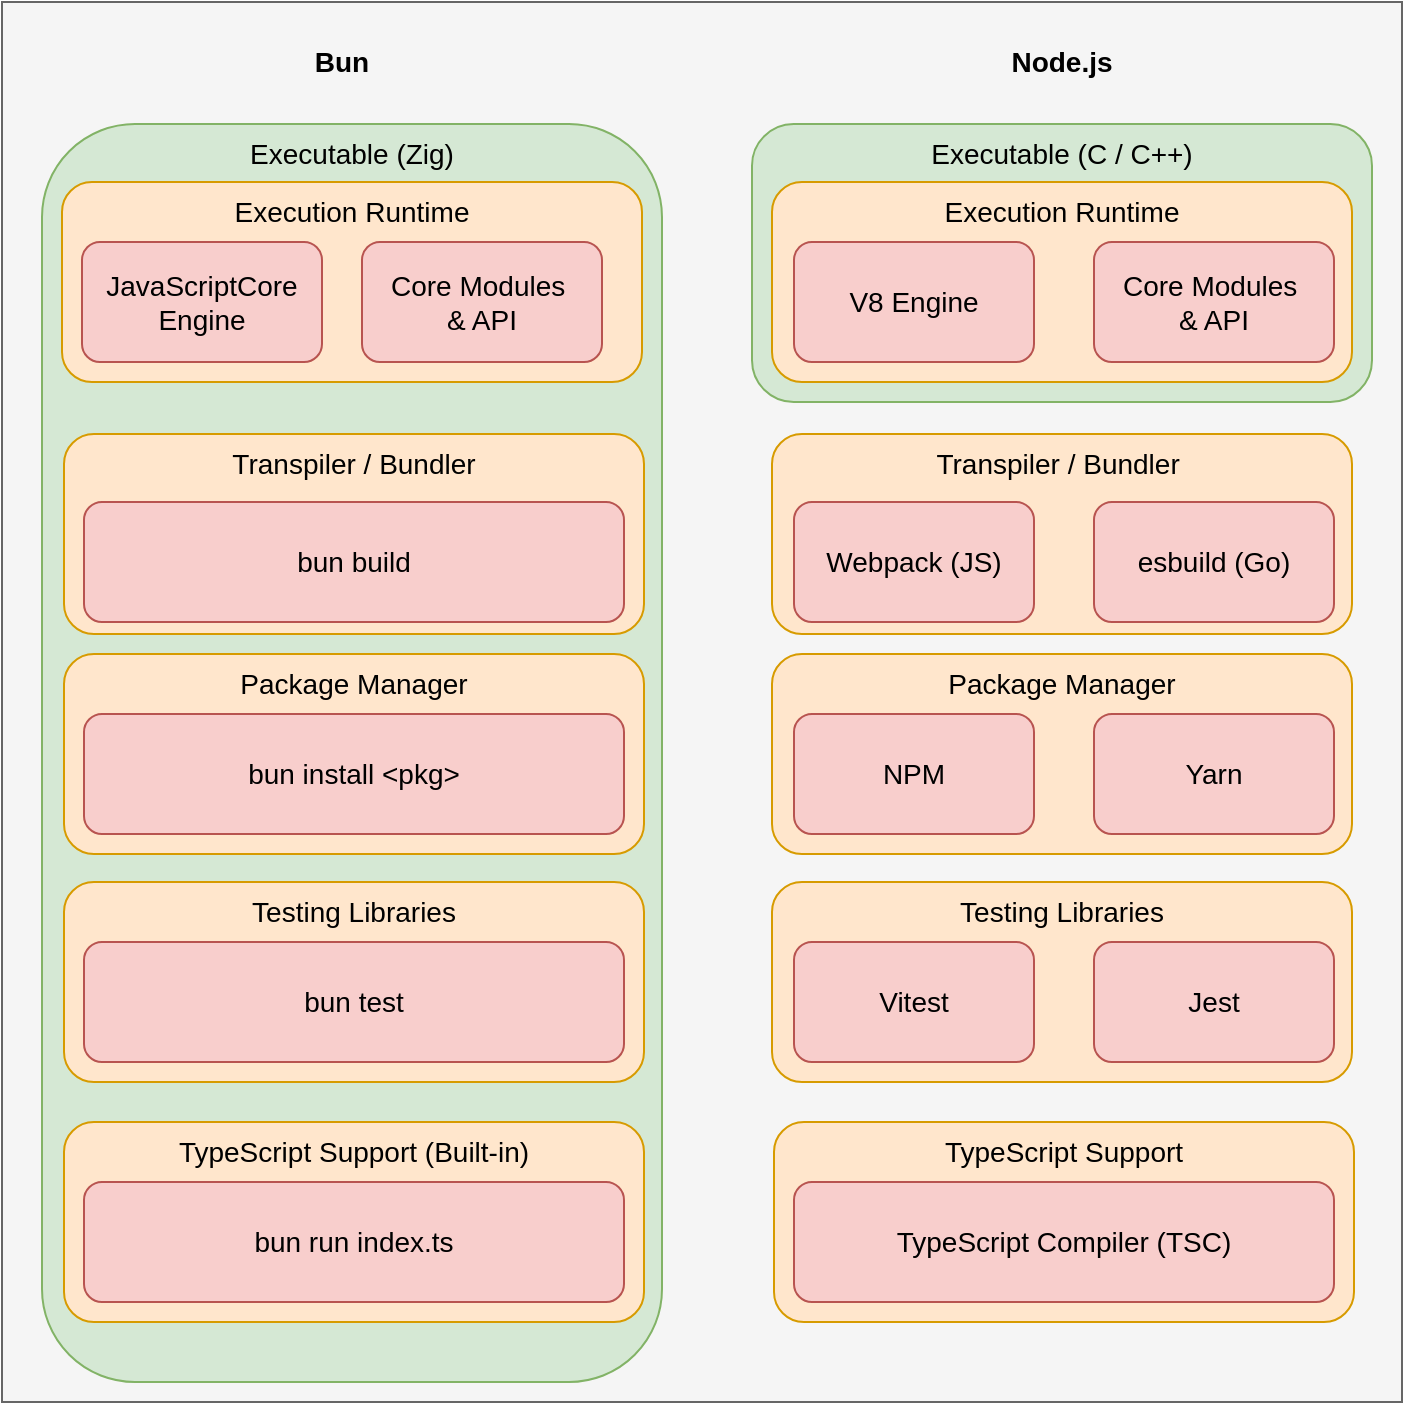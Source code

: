 <mxfile version="22.1.5" type="device">
  <diagram name="Seite-1" id="uDOMQ9eLK_1JoX8pW16U">
    <mxGraphModel dx="2216" dy="767" grid="1" gridSize="10" guides="1" tooltips="1" connect="1" arrows="1" fold="1" page="1" pageScale="1" pageWidth="827" pageHeight="1169" math="0" shadow="0">
      <root>
        <mxCell id="0" />
        <mxCell id="1" parent="0" />
        <mxCell id="QrnV6IS9a15yOWh2zaYz-1" value="" style="whiteSpace=wrap;html=1;aspect=fixed;fillColor=#f5f5f5;fontColor=#333333;strokeColor=#666666;fontSize=14;" parent="1" vertex="1">
          <mxGeometry x="-160" y="120" width="700" height="700" as="geometry" />
        </mxCell>
        <mxCell id="QrnV6IS9a15yOWh2zaYz-3" value="&lt;b style=&quot;font-size: 14px;&quot;&gt;&lt;font style=&quot;font-size: 14px;&quot;&gt;Bun&lt;/font&gt;&lt;/b&gt;" style="text;html=1;strokeColor=none;fillColor=none;align=center;verticalAlign=middle;whiteSpace=wrap;rounded=0;fontSize=14;" parent="1" vertex="1">
          <mxGeometry x="-20" y="135" width="60" height="30" as="geometry" />
        </mxCell>
        <mxCell id="QrnV6IS9a15yOWh2zaYz-4" value="&lt;b style=&quot;font-size: 14px;&quot;&gt;&lt;font style=&quot;font-size: 14px;&quot;&gt;Node.js&lt;/font&gt;&lt;/b&gt;" style="text;html=1;strokeColor=none;fillColor=none;align=center;verticalAlign=middle;whiteSpace=wrap;rounded=0;fontSize=14;" parent="1" vertex="1">
          <mxGeometry x="340" y="135" width="60" height="30" as="geometry" />
        </mxCell>
        <mxCell id="QrnV6IS9a15yOWh2zaYz-8" value="Executable (Zig)" style="rounded=1;whiteSpace=wrap;html=1;fillColor=#d5e8d4;strokeColor=#82b366;horizontal=1;verticalAlign=top;fontSize=14;" parent="1" vertex="1">
          <mxGeometry x="-140" y="181" width="310" height="629" as="geometry" />
        </mxCell>
        <mxCell id="QrnV6IS9a15yOWh2zaYz-10" value="Execution Runtime" style="rounded=1;whiteSpace=wrap;html=1;fillColor=#ffe6cc;strokeColor=#d79b00;align=center;horizontal=1;verticalAlign=top;fontSize=14;" parent="1" vertex="1">
          <mxGeometry x="-130" y="210" width="290" height="100" as="geometry" />
        </mxCell>
        <mxCell id="QrnV6IS9a15yOWh2zaYz-11" value="JavaScriptCore Engine" style="rounded=1;whiteSpace=wrap;html=1;fillColor=#f8cecc;strokeColor=#b85450;fontSize=14;" parent="1" vertex="1">
          <mxGeometry x="-120" y="240" width="120" height="60" as="geometry" />
        </mxCell>
        <mxCell id="QrnV6IS9a15yOWh2zaYz-12" value="Core Modules&amp;nbsp;&lt;br style=&quot;font-size: 14px;&quot;&gt;&amp;amp; API" style="rounded=1;whiteSpace=wrap;html=1;fillColor=#f8cecc;strokeColor=#b85450;fontSize=14;" parent="1" vertex="1">
          <mxGeometry x="20" y="240" width="120" height="60" as="geometry" />
        </mxCell>
        <mxCell id="QrnV6IS9a15yOWh2zaYz-13" value="Transpiler / Bundler" style="rounded=1;whiteSpace=wrap;html=1;fillColor=#ffe6cc;strokeColor=#d79b00;align=center;horizontal=1;verticalAlign=top;fontSize=14;" parent="1" vertex="1">
          <mxGeometry x="-129" y="336" width="290" height="100" as="geometry" />
        </mxCell>
        <mxCell id="QrnV6IS9a15yOWh2zaYz-15" value="Package Manager" style="rounded=1;whiteSpace=wrap;html=1;fillColor=#ffe6cc;strokeColor=#d79b00;align=center;horizontal=1;verticalAlign=top;fontSize=14;" parent="1" vertex="1">
          <mxGeometry x="-129" y="446" width="290" height="100" as="geometry" />
        </mxCell>
        <mxCell id="QrnV6IS9a15yOWh2zaYz-16" value="Testing Libraries" style="rounded=1;whiteSpace=wrap;html=1;fillColor=#ffe6cc;strokeColor=#d79b00;align=center;horizontal=1;verticalAlign=top;fontSize=14;" parent="1" vertex="1">
          <mxGeometry x="-129" y="560" width="290" height="100" as="geometry" />
        </mxCell>
        <mxCell id="QrnV6IS9a15yOWh2zaYz-17" value="TypeScript Support (Built-in)" style="rounded=1;whiteSpace=wrap;html=1;fillColor=#ffe6cc;strokeColor=#d79b00;align=center;horizontal=1;verticalAlign=top;fontSize=14;" parent="1" vertex="1">
          <mxGeometry x="-129" y="680" width="290" height="100" as="geometry" />
        </mxCell>
        <mxCell id="QrnV6IS9a15yOWh2zaYz-18" value="bun install &amp;lt;pkg&amp;gt;" style="rounded=1;whiteSpace=wrap;html=1;fillColor=#f8cecc;strokeColor=#b85450;fontSize=14;" parent="1" vertex="1">
          <mxGeometry x="-119" y="476" width="270" height="60" as="geometry" />
        </mxCell>
        <mxCell id="QrnV6IS9a15yOWh2zaYz-19" value="bun test" style="rounded=1;whiteSpace=wrap;html=1;fillColor=#f8cecc;strokeColor=#b85450;fontSize=14;" parent="1" vertex="1">
          <mxGeometry x="-119" y="590" width="270" height="60" as="geometry" />
        </mxCell>
        <mxCell id="QrnV6IS9a15yOWh2zaYz-20" value="bun run index.ts" style="rounded=1;whiteSpace=wrap;html=1;fillColor=#f8cecc;strokeColor=#b85450;fontSize=14;" parent="1" vertex="1">
          <mxGeometry x="-119" y="710" width="270" height="60" as="geometry" />
        </mxCell>
        <mxCell id="QrnV6IS9a15yOWh2zaYz-21" value="bun build" style="rounded=1;whiteSpace=wrap;html=1;fillColor=#f8cecc;strokeColor=#b85450;fontSize=14;" parent="1" vertex="1">
          <mxGeometry x="-119" y="370" width="270" height="60" as="geometry" />
        </mxCell>
        <mxCell id="QrnV6IS9a15yOWh2zaYz-22" value="Executable (C / C++)" style="rounded=1;whiteSpace=wrap;html=1;fillColor=#d5e8d4;strokeColor=#82b366;horizontal=1;verticalAlign=top;fontSize=14;" parent="1" vertex="1">
          <mxGeometry x="215" y="181" width="310" height="139" as="geometry" />
        </mxCell>
        <mxCell id="QrnV6IS9a15yOWh2zaYz-24" value="Execution Runtime" style="rounded=1;whiteSpace=wrap;html=1;fillColor=#ffe6cc;strokeColor=#d79b00;align=center;horizontal=1;verticalAlign=top;fontSize=14;" parent="1" vertex="1">
          <mxGeometry x="225" y="210" width="290" height="100" as="geometry" />
        </mxCell>
        <mxCell id="QrnV6IS9a15yOWh2zaYz-25" value="V8 Engine" style="rounded=1;whiteSpace=wrap;html=1;fillColor=#f8cecc;strokeColor=#b85450;fontSize=14;" parent="1" vertex="1">
          <mxGeometry x="236" y="240" width="120" height="60" as="geometry" />
        </mxCell>
        <mxCell id="QrnV6IS9a15yOWh2zaYz-26" value="Core Modules&amp;nbsp;&lt;br style=&quot;font-size: 14px;&quot;&gt;&amp;amp; API" style="rounded=1;whiteSpace=wrap;html=1;fillColor=#f8cecc;strokeColor=#b85450;fontSize=14;" parent="1" vertex="1">
          <mxGeometry x="386" y="240" width="120" height="60" as="geometry" />
        </mxCell>
        <mxCell id="QrnV6IS9a15yOWh2zaYz-27" value="Package Manager" style="rounded=1;whiteSpace=wrap;html=1;fillColor=#ffe6cc;strokeColor=#d79b00;align=center;horizontal=1;verticalAlign=top;fontSize=14;" parent="1" vertex="1">
          <mxGeometry x="225" y="446" width="290" height="100" as="geometry" />
        </mxCell>
        <mxCell id="QrnV6IS9a15yOWh2zaYz-29" value="NPM" style="rounded=1;whiteSpace=wrap;html=1;fillColor=#f8cecc;strokeColor=#b85450;fontSize=14;" parent="1" vertex="1">
          <mxGeometry x="236" y="476" width="120" height="60" as="geometry" />
        </mxCell>
        <mxCell id="QrnV6IS9a15yOWh2zaYz-30" value="Yarn" style="rounded=1;whiteSpace=wrap;html=1;fillColor=#f8cecc;strokeColor=#b85450;fontSize=14;" parent="1" vertex="1">
          <mxGeometry x="386" y="476" width="120" height="60" as="geometry" />
        </mxCell>
        <mxCell id="QrnV6IS9a15yOWh2zaYz-31" value="Transpiler / Bundler&amp;nbsp;" style="rounded=1;whiteSpace=wrap;html=1;fillColor=#ffe6cc;strokeColor=#d79b00;align=center;horizontal=1;verticalAlign=top;fontSize=14;" parent="1" vertex="1">
          <mxGeometry x="225" y="336" width="290" height="100" as="geometry" />
        </mxCell>
        <mxCell id="QrnV6IS9a15yOWh2zaYz-32" value="Testing Libraries" style="rounded=1;whiteSpace=wrap;html=1;fillColor=#ffe6cc;strokeColor=#d79b00;align=center;horizontal=1;verticalAlign=top;fontSize=14;" parent="1" vertex="1">
          <mxGeometry x="225" y="560" width="290" height="100" as="geometry" />
        </mxCell>
        <mxCell id="QrnV6IS9a15yOWh2zaYz-33" value="Vitest" style="rounded=1;whiteSpace=wrap;html=1;fillColor=#f8cecc;strokeColor=#b85450;fontSize=14;" parent="1" vertex="1">
          <mxGeometry x="236" y="590" width="120" height="60" as="geometry" />
        </mxCell>
        <mxCell id="QrnV6IS9a15yOWh2zaYz-34" value="Jest" style="rounded=1;whiteSpace=wrap;html=1;fillColor=#f8cecc;strokeColor=#b85450;fontSize=14;" parent="1" vertex="1">
          <mxGeometry x="386" y="590" width="120" height="60" as="geometry" />
        </mxCell>
        <mxCell id="QrnV6IS9a15yOWh2zaYz-36" value="Webpack (JS)" style="rounded=1;whiteSpace=wrap;html=1;fillColor=#f8cecc;strokeColor=#b85450;fontSize=14;" parent="1" vertex="1">
          <mxGeometry x="236" y="370" width="120" height="60" as="geometry" />
        </mxCell>
        <mxCell id="QrnV6IS9a15yOWh2zaYz-38" value="esbuild (Go)" style="rounded=1;whiteSpace=wrap;html=1;fillColor=#f8cecc;strokeColor=#b85450;fontSize=14;" parent="1" vertex="1">
          <mxGeometry x="386" y="370" width="120" height="60" as="geometry" />
        </mxCell>
        <mxCell id="QrnV6IS9a15yOWh2zaYz-40" value="TypeScript Support" style="rounded=1;whiteSpace=wrap;html=1;fillColor=#ffe6cc;strokeColor=#d79b00;align=center;horizontal=1;verticalAlign=top;fontSize=14;" parent="1" vertex="1">
          <mxGeometry x="226" y="680" width="290" height="100" as="geometry" />
        </mxCell>
        <mxCell id="QrnV6IS9a15yOWh2zaYz-41" value="TypeScript Compiler (TSC)" style="rounded=1;whiteSpace=wrap;html=1;fillColor=#f8cecc;strokeColor=#b85450;fontSize=14;" parent="1" vertex="1">
          <mxGeometry x="236" y="710" width="270" height="60" as="geometry" />
        </mxCell>
      </root>
    </mxGraphModel>
  </diagram>
</mxfile>
